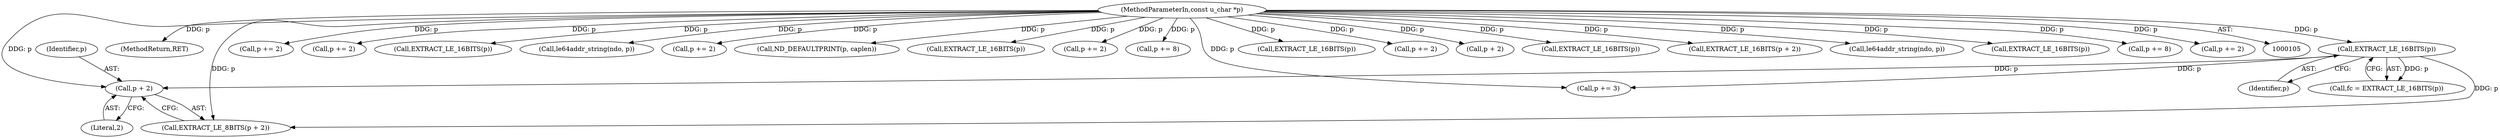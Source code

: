 digraph "0_tcpdump_8512734883227c11568bb35da1d48b9f8466f43f@pointer" {
"1000144" [label="(Call,p + 2)"];
"1000139" [label="(Call,EXTRACT_LE_16BITS(p))"];
"1000108" [label="(MethodParameterIn,const u_char *p)"];
"1000503" [label="(MethodReturn,RET)"];
"1000137" [label="(Call,fc = EXTRACT_LE_16BITS(p))"];
"1000143" [label="(Call,EXTRACT_LE_8BITS(p + 2))"];
"1000146" [label="(Literal,2)"];
"1000224" [label="(Call,p += 2)"];
"1000285" [label="(Call,p += 2)"];
"1000145" [label="(Identifier,p)"];
"1000283" [label="(Call,EXTRACT_LE_16BITS(p))"];
"1000316" [label="(Call,le64addr_string(ndo, p))"];
"1000449" [label="(Call,p += 2)"];
"1000498" [label="(Call,ND_DEFAULTPRINT(p, caplen))"];
"1000144" [label="(Call,p + 2)"];
"1000415" [label="(Call,EXTRACT_LE_16BITS(p))"];
"1000417" [label="(Call,p += 2)"];
"1000483" [label="(Call,p += 8)"];
"1000147" [label="(Call,p += 3)"];
"1000382" [label="(Call,EXTRACT_LE_16BITS(p))"];
"1000259" [label="(Call,p += 2)"];
"1000140" [label="(Identifier,p)"];
"1000256" [label="(Call,p + 2)"];
"1000108" [label="(MethodParameterIn,const u_char *p)"];
"1000222" [label="(Call,EXTRACT_LE_16BITS(p))"];
"1000139" [label="(Call,EXTRACT_LE_16BITS(p))"];
"1000255" [label="(Call,EXTRACT_LE_16BITS(p + 2))"];
"1000480" [label="(Call,le64addr_string(ndo, p))"];
"1000447" [label="(Call,EXTRACT_LE_16BITS(p))"];
"1000319" [label="(Call,p += 8)"];
"1000384" [label="(Call,p += 2)"];
"1000144" -> "1000143"  [label="AST: "];
"1000144" -> "1000146"  [label="CFG: "];
"1000145" -> "1000144"  [label="AST: "];
"1000146" -> "1000144"  [label="AST: "];
"1000143" -> "1000144"  [label="CFG: "];
"1000139" -> "1000144"  [label="DDG: p"];
"1000108" -> "1000144"  [label="DDG: p"];
"1000139" -> "1000137"  [label="AST: "];
"1000139" -> "1000140"  [label="CFG: "];
"1000140" -> "1000139"  [label="AST: "];
"1000137" -> "1000139"  [label="CFG: "];
"1000139" -> "1000137"  [label="DDG: p"];
"1000108" -> "1000139"  [label="DDG: p"];
"1000139" -> "1000143"  [label="DDG: p"];
"1000139" -> "1000147"  [label="DDG: p"];
"1000108" -> "1000105"  [label="AST: "];
"1000108" -> "1000503"  [label="DDG: p"];
"1000108" -> "1000143"  [label="DDG: p"];
"1000108" -> "1000147"  [label="DDG: p"];
"1000108" -> "1000222"  [label="DDG: p"];
"1000108" -> "1000224"  [label="DDG: p"];
"1000108" -> "1000255"  [label="DDG: p"];
"1000108" -> "1000256"  [label="DDG: p"];
"1000108" -> "1000259"  [label="DDG: p"];
"1000108" -> "1000283"  [label="DDG: p"];
"1000108" -> "1000285"  [label="DDG: p"];
"1000108" -> "1000316"  [label="DDG: p"];
"1000108" -> "1000319"  [label="DDG: p"];
"1000108" -> "1000382"  [label="DDG: p"];
"1000108" -> "1000384"  [label="DDG: p"];
"1000108" -> "1000415"  [label="DDG: p"];
"1000108" -> "1000417"  [label="DDG: p"];
"1000108" -> "1000447"  [label="DDG: p"];
"1000108" -> "1000449"  [label="DDG: p"];
"1000108" -> "1000480"  [label="DDG: p"];
"1000108" -> "1000483"  [label="DDG: p"];
"1000108" -> "1000498"  [label="DDG: p"];
}
